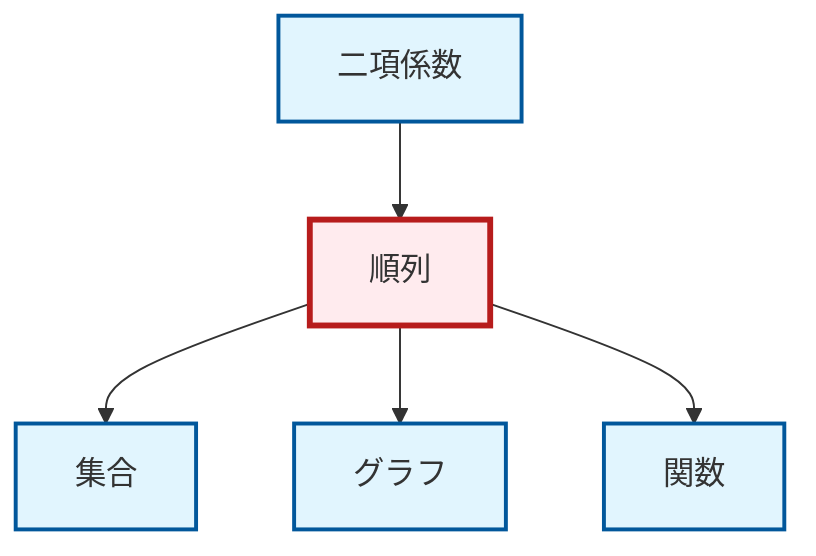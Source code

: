 graph TD
    classDef definition fill:#e1f5fe,stroke:#01579b,stroke-width:2px
    classDef theorem fill:#f3e5f5,stroke:#4a148c,stroke-width:2px
    classDef axiom fill:#fff3e0,stroke:#e65100,stroke-width:2px
    classDef example fill:#e8f5e9,stroke:#1b5e20,stroke-width:2px
    classDef current fill:#ffebee,stroke:#b71c1c,stroke-width:3px
    def-binomial-coefficient["二項係数"]:::definition
    def-function["関数"]:::definition
    def-set["集合"]:::definition
    def-permutation["順列"]:::definition
    def-graph["グラフ"]:::definition
    def-permutation --> def-set
    def-binomial-coefficient --> def-permutation
    def-permutation --> def-graph
    def-permutation --> def-function
    class def-permutation current